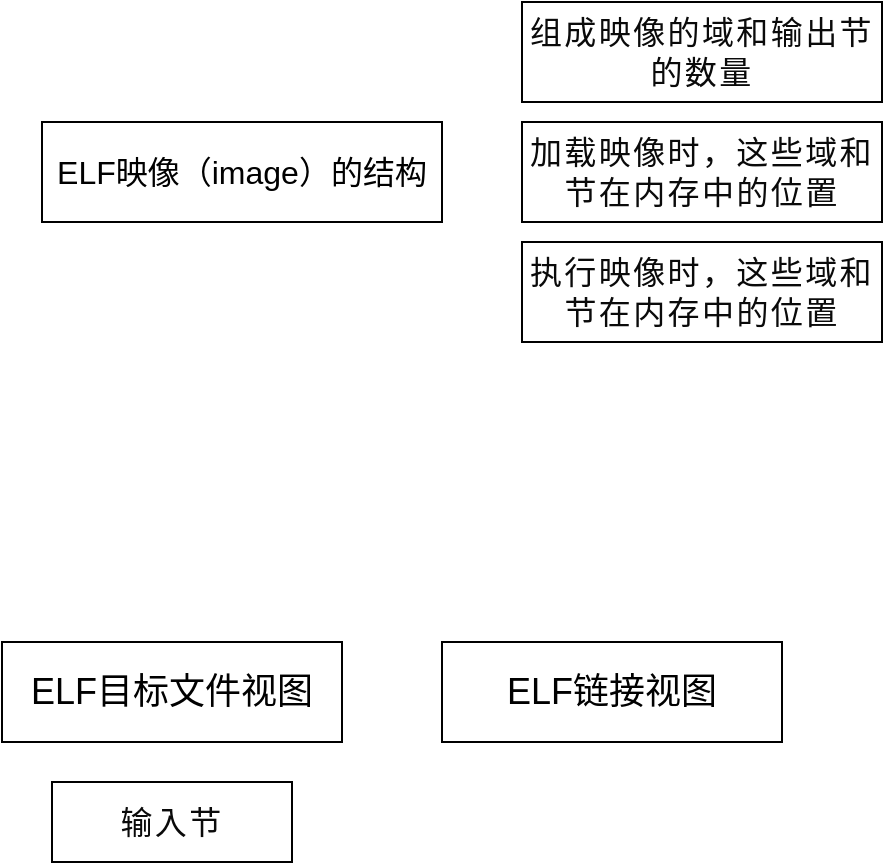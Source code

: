 <mxfile version="25.0.3">
  <diagram name="第 1 页" id="5W8OKril3LvtHUeCAIhv">
    <mxGraphModel dx="921" dy="699" grid="1" gridSize="10" guides="1" tooltips="1" connect="1" arrows="1" fold="1" page="1" pageScale="1" pageWidth="827" pageHeight="1169" math="0" shadow="0">
      <root>
        <mxCell id="0" />
        <mxCell id="1" parent="0" />
        <mxCell id="Y36VzEWhWaTYfT2yAYS7-3" value="&lt;font style=&quot;font-size: 16px;&quot;&gt;ELF映像（image）的结构&lt;/font&gt;" style="rounded=0;whiteSpace=wrap;html=1;" vertex="1" parent="1">
          <mxGeometry x="150" y="180" width="200" height="50" as="geometry" />
        </mxCell>
        <mxCell id="Y36VzEWhWaTYfT2yAYS7-4" value="&lt;span style=&quot;color: rgb(10, 10, 10); font-family: Tahoma, Geneva, sans-serif; font-size: 16px; letter-spacing: 1.2px; text-align: left; background-color: rgb(255, 255, 255);&quot;&gt;执行映像时，这些域和节在内存中的位置&lt;/span&gt;" style="rounded=0;whiteSpace=wrap;html=1;" vertex="1" parent="1">
          <mxGeometry x="390" y="240" width="180" height="50" as="geometry" />
        </mxCell>
        <mxCell id="Y36VzEWhWaTYfT2yAYS7-5" value="&lt;span style=&quot;color: rgb(10, 10, 10); font-family: Tahoma, Geneva, sans-serif; font-size: 16px; letter-spacing: 1.2px; text-align: left; background-color: rgb(255, 255, 255);&quot;&gt;加载映像时，这些域和节在内存中的位置&lt;/span&gt;" style="rounded=0;whiteSpace=wrap;html=1;" vertex="1" parent="1">
          <mxGeometry x="390" y="180" width="180" height="50" as="geometry" />
        </mxCell>
        <mxCell id="Y36VzEWhWaTYfT2yAYS7-6" value="&lt;span style=&quot;color: rgb(10, 10, 10); font-family: Tahoma, Geneva, sans-serif; font-size: 16px; letter-spacing: 1.2px; text-align: left; background-color: rgb(255, 255, 255);&quot;&gt;组成映像的域和输出节的数量&lt;/span&gt;" style="rounded=0;whiteSpace=wrap;html=1;" vertex="1" parent="1">
          <mxGeometry x="390" y="120" width="180" height="50" as="geometry" />
        </mxCell>
        <mxCell id="Y36VzEWhWaTYfT2yAYS7-8" value="&lt;font style=&quot;font-size: 18px;&quot;&gt;ELF目标文件视图&lt;/font&gt;" style="rounded=0;whiteSpace=wrap;html=1;" vertex="1" parent="1">
          <mxGeometry x="130" y="440" width="170" height="50" as="geometry" />
        </mxCell>
        <mxCell id="Y36VzEWhWaTYfT2yAYS7-9" value="&lt;span style=&quot;color: rgb(10, 10, 10); font-family: Tahoma, Geneva, sans-serif; font-size: 16px; letter-spacing: 1.2px; text-align: start; background-color: rgb(255, 255, 255);&quot;&gt;输入节&lt;/span&gt;" style="whiteSpace=wrap;html=1;" vertex="1" parent="1">
          <mxGeometry x="155" y="510" width="120" height="40" as="geometry" />
        </mxCell>
        <mxCell id="Y36VzEWhWaTYfT2yAYS7-10" value="&lt;font style=&quot;font-size: 18px;&quot;&gt;ELF链接视图&lt;/font&gt;" style="rounded=0;whiteSpace=wrap;html=1;" vertex="1" parent="1">
          <mxGeometry x="350" y="440" width="170" height="50" as="geometry" />
        </mxCell>
      </root>
    </mxGraphModel>
  </diagram>
</mxfile>
